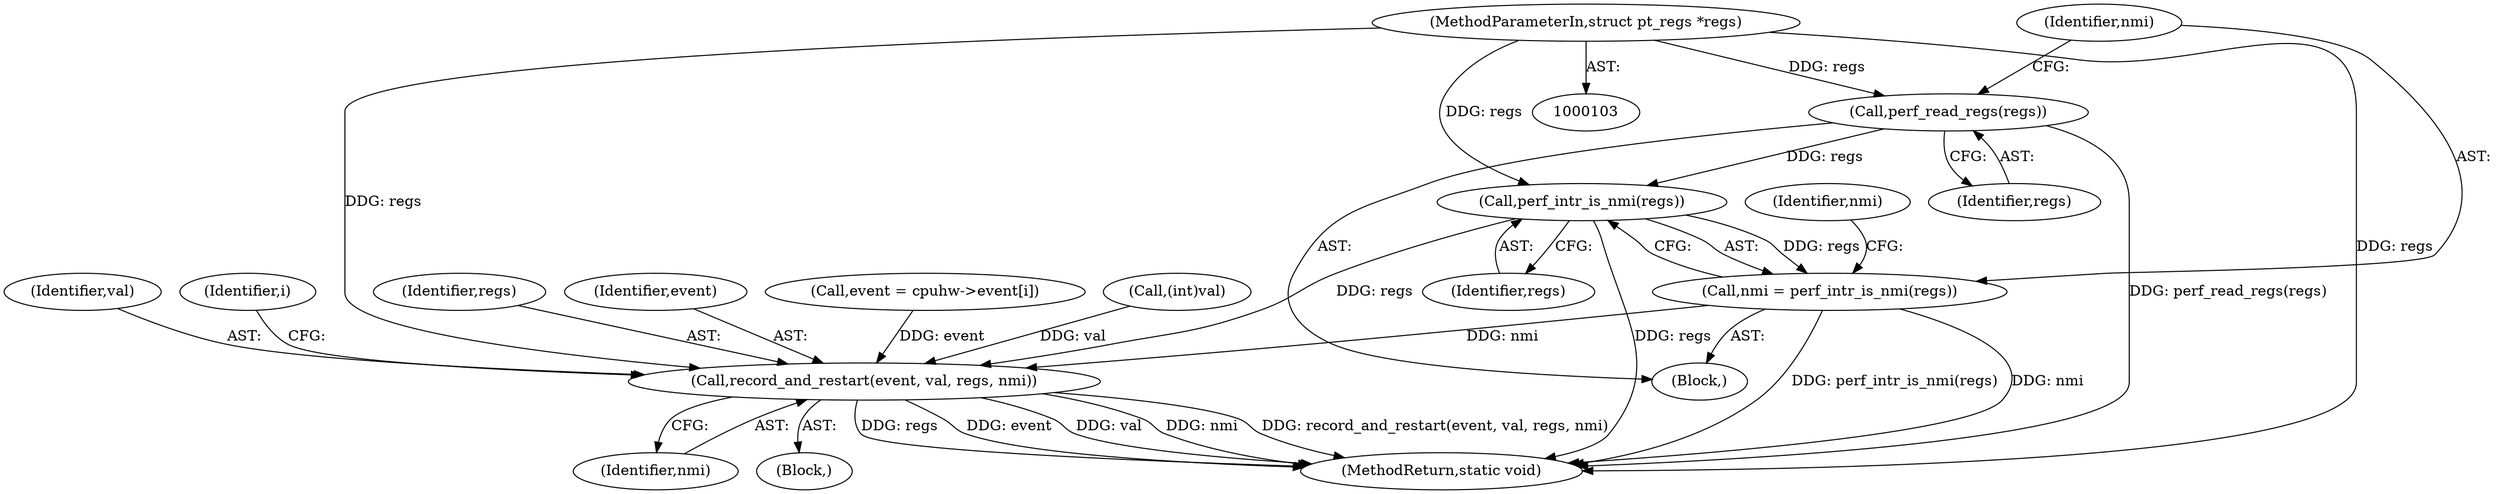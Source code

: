 digraph "0_linux_0837e3242c73566fc1c0196b4ec61779c25ffc93@pointer" {
"1000134" [label="(Call,perf_intr_is_nmi(regs))"];
"1000130" [label="(Call,perf_read_regs(regs))"];
"1000104" [label="(MethodParameterIn,struct pt_regs *regs)"];
"1000132" [label="(Call,nmi = perf_intr_is_nmi(regs))"];
"1000193" [label="(Call,record_and_restart(event, val, regs, nmi))"];
"1000104" [label="(MethodParameterIn,struct pt_regs *regs)"];
"1000193" [label="(Call,record_and_restart(event, val, regs, nmi))"];
"1000189" [label="(Block,)"];
"1000153" [label="(Call,event = cpuhw->event[i])"];
"1000185" [label="(Call,(int)val)"];
"1000130" [label="(Call,perf_read_regs(regs))"];
"1000105" [label="(Block,)"];
"1000131" [label="(Identifier,regs)"];
"1000246" [label="(MethodReturn,static void)"];
"1000132" [label="(Call,nmi = perf_intr_is_nmi(regs))"];
"1000135" [label="(Identifier,regs)"];
"1000197" [label="(Identifier,nmi)"];
"1000137" [label="(Identifier,nmi)"];
"1000195" [label="(Identifier,val)"];
"1000133" [label="(Identifier,nmi)"];
"1000134" [label="(Call,perf_intr_is_nmi(regs))"];
"1000151" [label="(Identifier,i)"];
"1000196" [label="(Identifier,regs)"];
"1000194" [label="(Identifier,event)"];
"1000134" -> "1000132"  [label="AST: "];
"1000134" -> "1000135"  [label="CFG: "];
"1000135" -> "1000134"  [label="AST: "];
"1000132" -> "1000134"  [label="CFG: "];
"1000134" -> "1000246"  [label="DDG: regs"];
"1000134" -> "1000132"  [label="DDG: regs"];
"1000130" -> "1000134"  [label="DDG: regs"];
"1000104" -> "1000134"  [label="DDG: regs"];
"1000134" -> "1000193"  [label="DDG: regs"];
"1000130" -> "1000105"  [label="AST: "];
"1000130" -> "1000131"  [label="CFG: "];
"1000131" -> "1000130"  [label="AST: "];
"1000133" -> "1000130"  [label="CFG: "];
"1000130" -> "1000246"  [label="DDG: perf_read_regs(regs)"];
"1000104" -> "1000130"  [label="DDG: regs"];
"1000104" -> "1000103"  [label="AST: "];
"1000104" -> "1000246"  [label="DDG: regs"];
"1000104" -> "1000193"  [label="DDG: regs"];
"1000132" -> "1000105"  [label="AST: "];
"1000133" -> "1000132"  [label="AST: "];
"1000137" -> "1000132"  [label="CFG: "];
"1000132" -> "1000246"  [label="DDG: perf_intr_is_nmi(regs)"];
"1000132" -> "1000246"  [label="DDG: nmi"];
"1000132" -> "1000193"  [label="DDG: nmi"];
"1000193" -> "1000189"  [label="AST: "];
"1000193" -> "1000197"  [label="CFG: "];
"1000194" -> "1000193"  [label="AST: "];
"1000195" -> "1000193"  [label="AST: "];
"1000196" -> "1000193"  [label="AST: "];
"1000197" -> "1000193"  [label="AST: "];
"1000151" -> "1000193"  [label="CFG: "];
"1000193" -> "1000246"  [label="DDG: event"];
"1000193" -> "1000246"  [label="DDG: val"];
"1000193" -> "1000246"  [label="DDG: nmi"];
"1000193" -> "1000246"  [label="DDG: record_and_restart(event, val, regs, nmi)"];
"1000193" -> "1000246"  [label="DDG: regs"];
"1000153" -> "1000193"  [label="DDG: event"];
"1000185" -> "1000193"  [label="DDG: val"];
}
